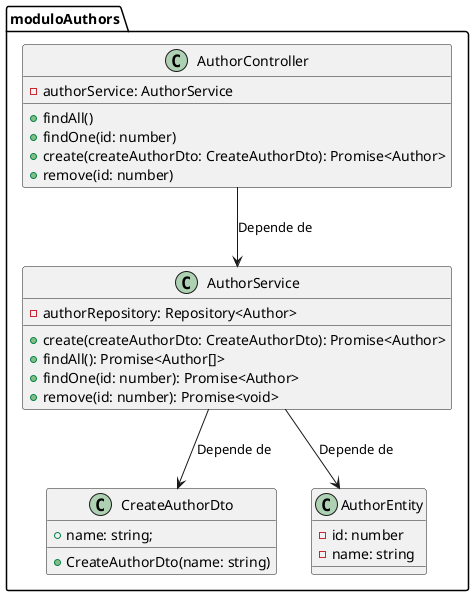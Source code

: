 @startuml
package moduloAuthors {
    class AuthorService {
        - authorRepository: Repository<Author>

        + create(createAuthorDto: CreateAuthorDto): Promise<Author>
        + findAll(): Promise<Author[]>
        + findOne(id: number): Promise<Author>
        + remove(id: number): Promise<void>
    }

    class AuthorController {
        - authorService: AuthorService

        + findAll()
        + findOne(id: number)
        + create(createAuthorDto: CreateAuthorDto): Promise<Author>
        + remove(id: number)
    }

    class CreateAuthorDto {
        + name: string;

        + CreateAuthorDto(name: string)
    }

    class AuthorEntity{
        - id: number
        - name: string
    }
}

' Relaciones
AuthorController --> AuthorService : Depende de
AuthorService --> CreateAuthorDto : Depende de
AuthorService --> AuthorEntity : Depende de

@enduml